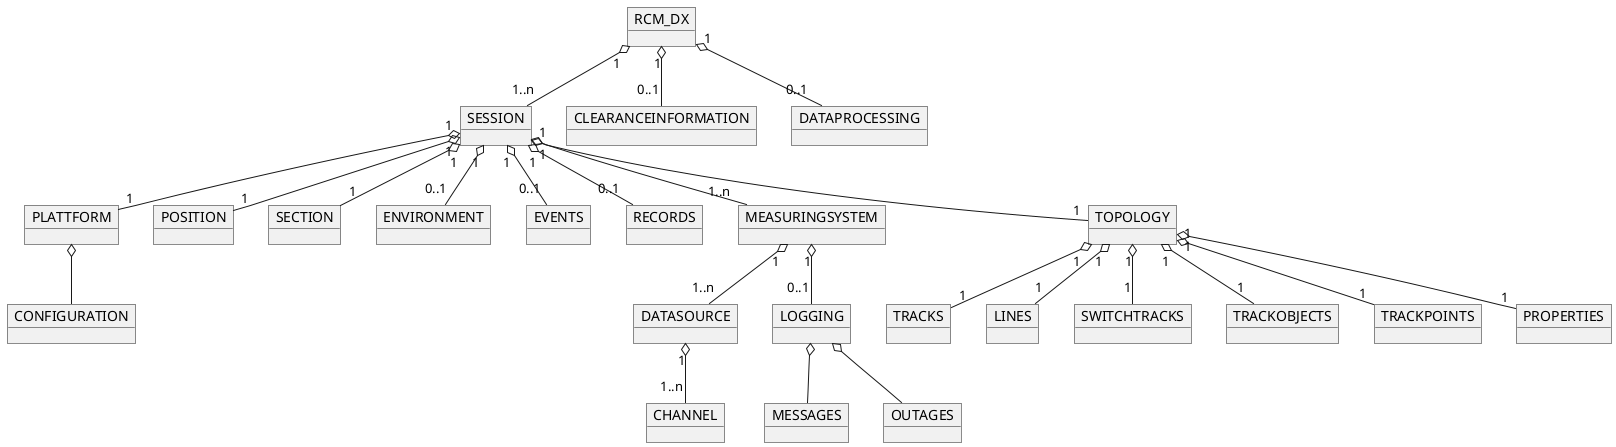 ' Visit http://plantuml.com/de/ for more information!

@startuml RCM_DX_Structure

  object RCM_DX

  object SESSION

  object CLEARANCEINFORMATION
  object DATAPROCESSING

  object PLATTFORM
  object CONFIGURATION

  object POSITION
  object SECTION
  
  object ENVIRONMENT
  object DATASOURCE

  object EVENTS
  object RECORDS

  object MEASURINGSYSTEM

  object TOPOLOGY
  object TRACKS
  object LINES
  object SWITCHTRACKS
  object TRACKOBJECTS
  object TRACKPOINTS
  object PROPERTIES

  object CHANNEL
  object LOGGING
  object MESSAGES
  object OUTAGES

  RCM_DX "1" o-- "0..1" CLEARANCEINFORMATION
  RCM_DX "1" o-- "0..1" DATAPROCESSING
  RCM_DX "1" o-- "1..n" SESSION
  
  SESSION "1" o-- "1" PLATTFORM 
  SESSION "1" o-- "1" POSITION
  SESSION "1" o-- "0..1" ENVIRONMENT
  SESSION "1" o-- "1..n" MEASURINGSYSTEM
  SESSION "1" o-- "0..1" EVENTS
  SESSION "1" o-- "0..1" RECORDS
  SESSION "1" o-- "1" TOPOLOGY
  SESSION "1" o-- "1" SECTION
  
  PLATTFORM o-- CONFIGURATION
  MEASURINGSYSTEM "1" o-- "1..n" DATASOURCE
  MEASURINGSYSTEM "1" o-- "0..1" LOGGING
  DATASOURCE "1" o-- "1..n" CHANNEL
  LOGGING o-- MESSAGES
  LOGGING o-- OUTAGES

  TOPOLOGY "1" o-- "1" TRACKS
  TOPOLOGY "1" o-- "1" LINES
  TOPOLOGY "1" o-- "1" SWITCHTRACKS
  TOPOLOGY "1" o-- "1" TRACKOBJECTS
  TOPOLOGY "1" o-- "1" TRACKPOINTS
  TOPOLOGY "1" o-- "1" PROPERTIES
@enduml

@startuml RCM_DX_MS_overview

object SESSION_GROUP {
  a:EndTime
  a:StartTime
}

object MEASUREMENT_SYSTEM_GROUP
object DATASOURCE_GROUP
object timestamp
object timeindex
object duration

object CHANNEL_GROUP {
  a:ChannelBasis
  a:CommonTriggerDistance
  a:CommonTriggerFrequency
  a:MeasurementType
  a:Neighbor
  a:PositionOffset
  a:TriggerMode
}

object data {
  a:Unit
}

object video {
  a:Codec
  a:Resolution?
}

object images {
  a:ResolutionX
  a:ResolutionY
  a:ResolutionType
  a:ContentType
  a:Resolution?
}

object jpegs

object limits {
  a:Unit
}

object firstSamplePerTimeStampIndex {
  a:Sorted
}

SESSION_GROUP "1" o-- "1..n" MEASUREMENT_SYSTEM_GROUP
MEASUREMENT_SYSTEM_GROUP "1" o-- "1..n" DATASOURCE_GROUP
DATASOURCE_GROUP "1" o-- "1" timestamp
DATASOURCE_GROUP "1" o-- "0..1" timeindex
DATASOURCE_GROUP "1" o-- "0..1" duration

DATASOURCE_GROUP "1" o-- "1..n" CHANNEL_GROUP

CHANNEL_GROUP "1" o-- "0..n" data
CHANNEL_GROUP "1" o-- "0..n" video
CHANNEL_GROUP "1" o-- "0..n" images
CHANNEL_GROUP "1" o-- "0..1" jpegs
CHANNEL_GROUP "1" o-- "0..n" limits
CHANNEL_GROUP "1" o-- "0..1" firstSamplePerTimeStampIndex

@enduml